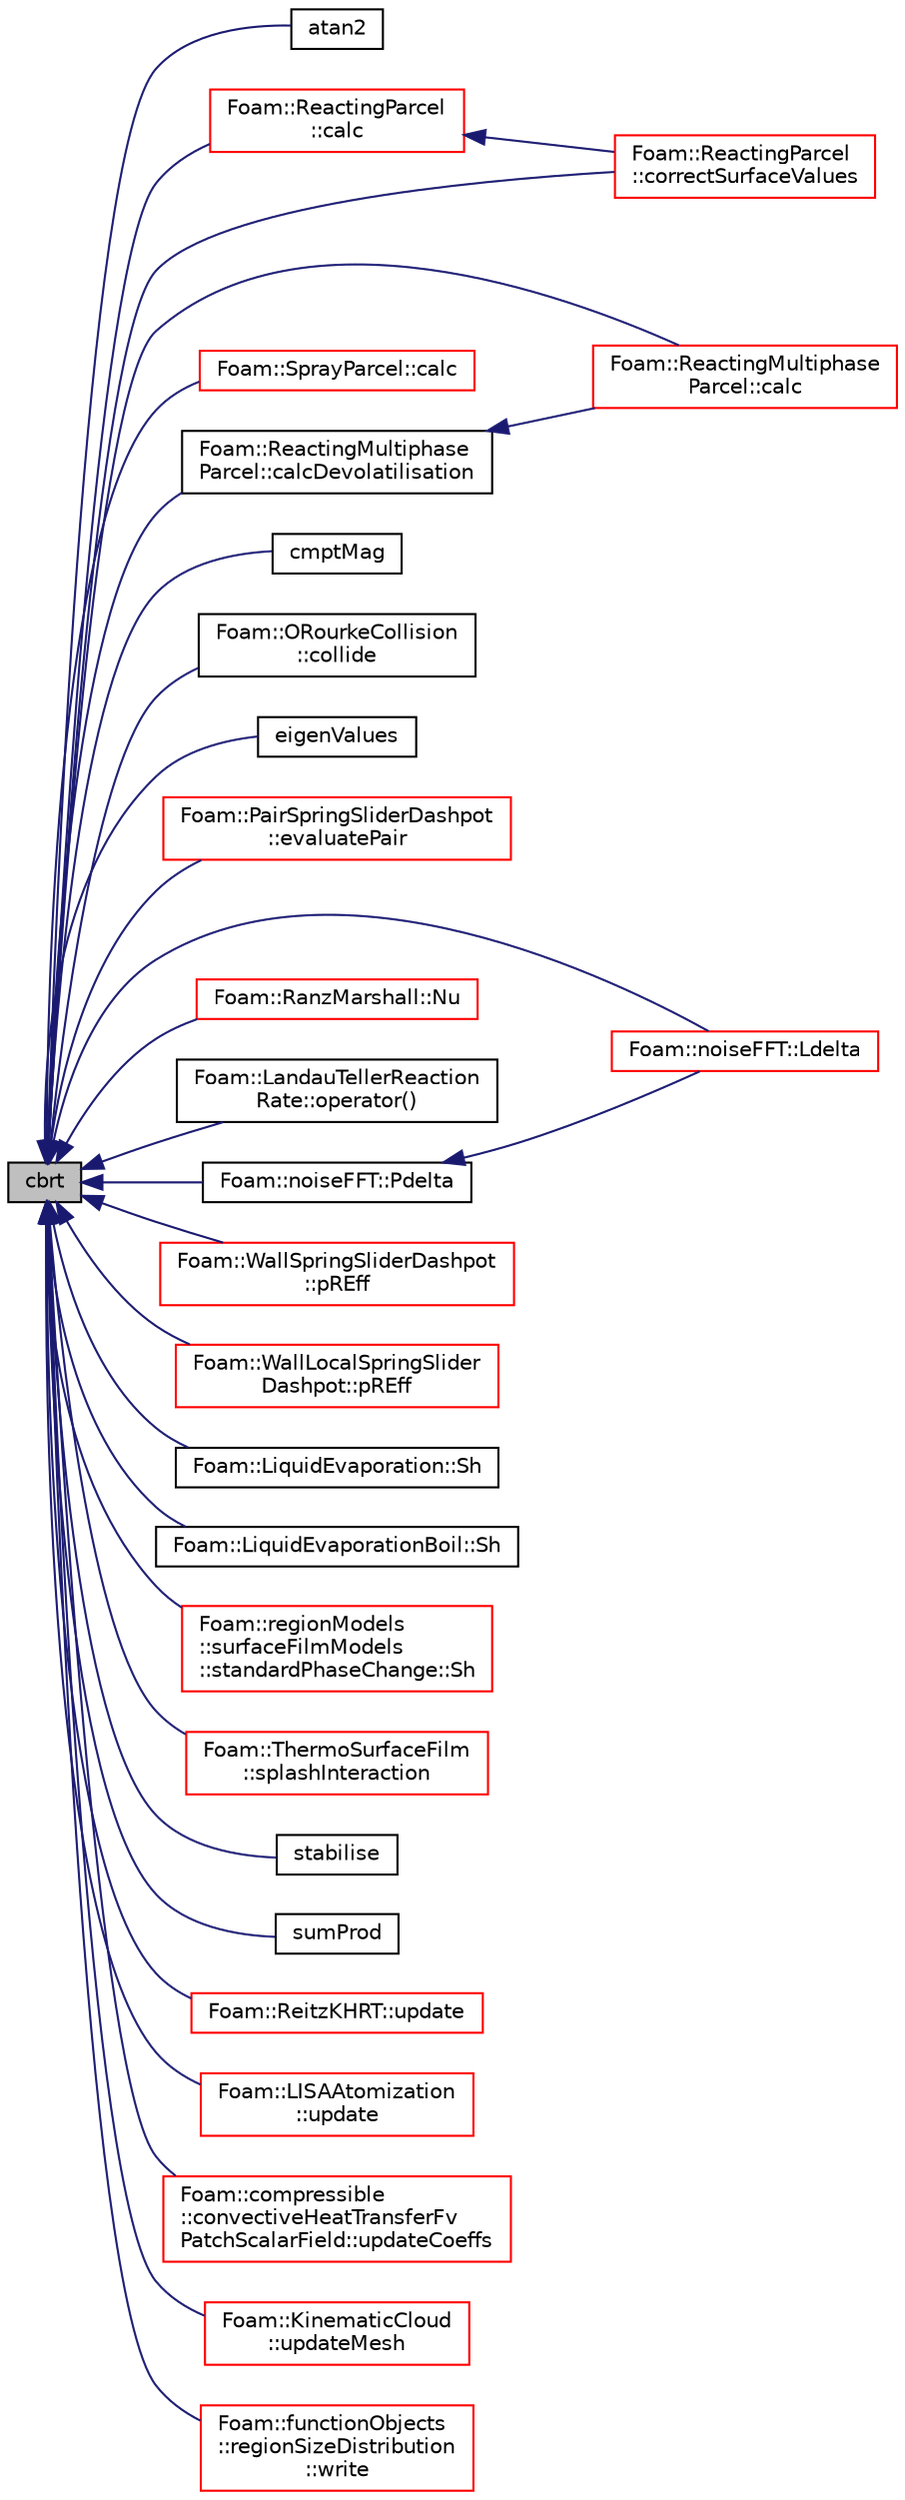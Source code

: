 digraph "cbrt"
{
  bgcolor="transparent";
  edge [fontname="Helvetica",fontsize="10",labelfontname="Helvetica",labelfontsize="10"];
  node [fontname="Helvetica",fontsize="10",shape=record];
  rankdir="LR";
  Node1 [label="cbrt",height=0.2,width=0.4,color="black", fillcolor="grey75", style="filled", fontcolor="black"];
  Node1 -> Node2 [dir="back",color="midnightblue",fontsize="10",style="solid",fontname="Helvetica"];
  Node2 [label="atan2",height=0.2,width=0.4,color="black",URL="$a10974.html#ac4f658d3f23292db85ec6b618e5976e0"];
  Node1 -> Node3 [dir="back",color="midnightblue",fontsize="10",style="solid",fontname="Helvetica"];
  Node3 [label="Foam::ReactingParcel\l::calc",height=0.2,width=0.4,color="red",URL="$a02137.html#a6a46515d02de32cba752f8c0cdd512e9",tooltip="Update parcel properties over the time interval. "];
  Node3 -> Node4 [dir="back",color="midnightblue",fontsize="10",style="solid",fontname="Helvetica"];
  Node4 [label="Foam::ReactingParcel\l::correctSurfaceValues",height=0.2,width=0.4,color="red",URL="$a02137.html#a85e4067164c0d187844a02e1dab4506b",tooltip="Correct surface values due to emitted species. "];
  Node1 -> Node5 [dir="back",color="midnightblue",fontsize="10",style="solid",fontname="Helvetica"];
  Node5 [label="Foam::ReactingMultiphase\lParcel::calc",height=0.2,width=0.4,color="red",URL="$a02132.html#a6a46515d02de32cba752f8c0cdd512e9",tooltip="Update parcel properties over the time interval. "];
  Node1 -> Node6 [dir="back",color="midnightblue",fontsize="10",style="solid",fontname="Helvetica"];
  Node6 [label="Foam::SprayParcel::calc",height=0.2,width=0.4,color="red",URL="$a02483.html#a6a46515d02de32cba752f8c0cdd512e9",tooltip="Update parcel properties over the time interval. "];
  Node1 -> Node7 [dir="back",color="midnightblue",fontsize="10",style="solid",fontname="Helvetica"];
  Node7 [label="Foam::ReactingMultiphase\lParcel::calcDevolatilisation",height=0.2,width=0.4,color="black",URL="$a02132.html#a0124a201bfbc9defc8ee759127c72add",tooltip="Calculate Devolatilisation. "];
  Node7 -> Node5 [dir="back",color="midnightblue",fontsize="10",style="solid",fontname="Helvetica"];
  Node1 -> Node8 [dir="back",color="midnightblue",fontsize="10",style="solid",fontname="Helvetica"];
  Node8 [label="cmptMag",height=0.2,width=0.4,color="black",URL="$a10974.html#a2b5bed0675a2a1c054a011f1ff5d73e8"];
  Node1 -> Node9 [dir="back",color="midnightblue",fontsize="10",style="solid",fontname="Helvetica"];
  Node9 [label="Foam::ORourkeCollision\l::collide",height=0.2,width=0.4,color="black",URL="$a01764.html#a771b0c1c395f034e8452b2b3716fa886",tooltip="Main collision routine. "];
  Node1 -> Node4 [dir="back",color="midnightblue",fontsize="10",style="solid",fontname="Helvetica"];
  Node1 -> Node10 [dir="back",color="midnightblue",fontsize="10",style="solid",fontname="Helvetica"];
  Node10 [label="eigenValues",height=0.2,width=0.4,color="black",URL="$a10974.html#a439ae805cc773abe7c94178cce4f5ba3"];
  Node1 -> Node11 [dir="back",color="midnightblue",fontsize="10",style="solid",fontname="Helvetica"];
  Node11 [label="Foam::PairSpringSliderDashpot\l::evaluatePair",height=0.2,width=0.4,color="red",URL="$a01806.html#ac298d3dba5f1241d970553d125e2beb3",tooltip="Calculate the pair interaction between parcels. "];
  Node1 -> Node12 [dir="back",color="midnightblue",fontsize="10",style="solid",fontname="Helvetica"];
  Node12 [label="Foam::noiseFFT::Ldelta",height=0.2,width=0.4,color="red",URL="$a01646.html#aa7f180fa11de4e9a567e71c29b054d0b",tooltip="Return the one-third-octave-band PFL spectrum. "];
  Node1 -> Node13 [dir="back",color="midnightblue",fontsize="10",style="solid",fontname="Helvetica"];
  Node13 [label="Foam::RanzMarshall::Nu",height=0.2,width=0.4,color="red",URL="$a02113.html#ad5ec3287b55f856353b0381172c3d162",tooltip="Nusselt number. "];
  Node1 -> Node14 [dir="back",color="midnightblue",fontsize="10",style="solid",fontname="Helvetica"];
  Node14 [label="Foam::LandauTellerReaction\lRate::operator()",height=0.2,width=0.4,color="black",URL="$a01292.html#abe0b10bb3df1861811204e73e20cd925"];
  Node1 -> Node15 [dir="back",color="midnightblue",fontsize="10",style="solid",fontname="Helvetica"];
  Node15 [label="Foam::noiseFFT::Pdelta",height=0.2,width=0.4,color="black",URL="$a01646.html#a9f7703f5a07fb07bf033722787651920",tooltip="Return the one-third-octave-band pressure spectrum. "];
  Node15 -> Node12 [dir="back",color="midnightblue",fontsize="10",style="solid",fontname="Helvetica"];
  Node1 -> Node16 [dir="back",color="midnightblue",fontsize="10",style="solid",fontname="Helvetica"];
  Node16 [label="Foam::WallSpringSliderDashpot\l::pREff",height=0.2,width=0.4,color="red",URL="$a02950.html#af416aedb0d91261e234814728cf0be76",tooltip="Return the effective radius for a particle for the model. "];
  Node1 -> Node17 [dir="back",color="midnightblue",fontsize="10",style="solid",fontname="Helvetica"];
  Node17 [label="Foam::WallLocalSpringSlider\lDashpot::pREff",height=0.2,width=0.4,color="red",URL="$a02939.html#af416aedb0d91261e234814728cf0be76",tooltip="Return the effective radius for a particle for the model. "];
  Node1 -> Node18 [dir="back",color="midnightblue",fontsize="10",style="solid",fontname="Helvetica"];
  Node18 [label="Foam::LiquidEvaporation::Sh",height=0.2,width=0.4,color="black",URL="$a01382.html#ab0dcde24cf22f04254ae726f6656edfa",tooltip="Sherwood number as a function of Reynolds and Schmidt numbers. "];
  Node1 -> Node19 [dir="back",color="midnightblue",fontsize="10",style="solid",fontname="Helvetica"];
  Node19 [label="Foam::LiquidEvaporationBoil::Sh",height=0.2,width=0.4,color="black",URL="$a01383.html#ab0dcde24cf22f04254ae726f6656edfa",tooltip="Sherwood number as a function of Reynolds and Schmidt numbers. "];
  Node1 -> Node20 [dir="back",color="midnightblue",fontsize="10",style="solid",fontname="Helvetica"];
  Node20 [label="Foam::regionModels\l::surfaceFilmModels\l::standardPhaseChange::Sh",height=0.2,width=0.4,color="red",URL="$a02498.html#ace708245dd60102944fbba65cd75c0e6",tooltip="Return Sherwood number as a function of Reynolds and Schmidt numbers. "];
  Node1 -> Node21 [dir="back",color="midnightblue",fontsize="10",style="solid",fontname="Helvetica"];
  Node21 [label="Foam::ThermoSurfaceFilm\l::splashInteraction",height=0.2,width=0.4,color="red",URL="$a02676.html#abd922aa271ed8fbecdc24d7c4c1aa8e0",tooltip="Bai parcel splash interaction model. "];
  Node1 -> Node22 [dir="back",color="midnightblue",fontsize="10",style="solid",fontname="Helvetica"];
  Node22 [label="stabilise",height=0.2,width=0.4,color="black",URL="$a10974.html#a5256ed0d7ec24b1876ba90c6ff1f8727"];
  Node1 -> Node23 [dir="back",color="midnightblue",fontsize="10",style="solid",fontname="Helvetica"];
  Node23 [label="sumProd",height=0.2,width=0.4,color="black",URL="$a10974.html#a5b480f6156c25bef4de87d86094e87ea"];
  Node1 -> Node24 [dir="back",color="midnightblue",fontsize="10",style="solid",fontname="Helvetica"];
  Node24 [label="Foam::ReitzKHRT::update",height=0.2,width=0.4,color="red",URL="$a02197.html#af86a08f997bc779309ec7d00e914e292",tooltip="Update the parcel diameter. "];
  Node1 -> Node25 [dir="back",color="midnightblue",fontsize="10",style="solid",fontname="Helvetica"];
  Node25 [label="Foam::LISAAtomization\l::update",height=0.2,width=0.4,color="red",URL="$a01390.html#a1af5e6713393d02cc4941f7d863edb7a"];
  Node1 -> Node26 [dir="back",color="midnightblue",fontsize="10",style="solid",fontname="Helvetica"];
  Node26 [label="Foam::compressible\l::convectiveHeatTransferFv\lPatchScalarField::updateCoeffs",height=0.2,width=0.4,color="red",URL="$a00407.html#a7e24eafac629d3733181cd942d4c902f",tooltip="Update the coefficients associated with the patch field. "];
  Node1 -> Node27 [dir="back",color="midnightblue",fontsize="10",style="solid",fontname="Helvetica"];
  Node27 [label="Foam::KinematicCloud\l::updateMesh",height=0.2,width=0.4,color="red",URL="$a01255.html#ae5693a309a936ac1040dd48c2881677f",tooltip="Update mesh. "];
  Node1 -> Node28 [dir="back",color="midnightblue",fontsize="10",style="solid",fontname="Helvetica"];
  Node28 [label="Foam::functionObjects\l::regionSizeDistribution\l::write",height=0.2,width=0.4,color="red",URL="$a02189.html#aac759501cf6c7895a70eecbef0226ae1",tooltip="Calculate the regionSizeDistribution and write. "];
}
